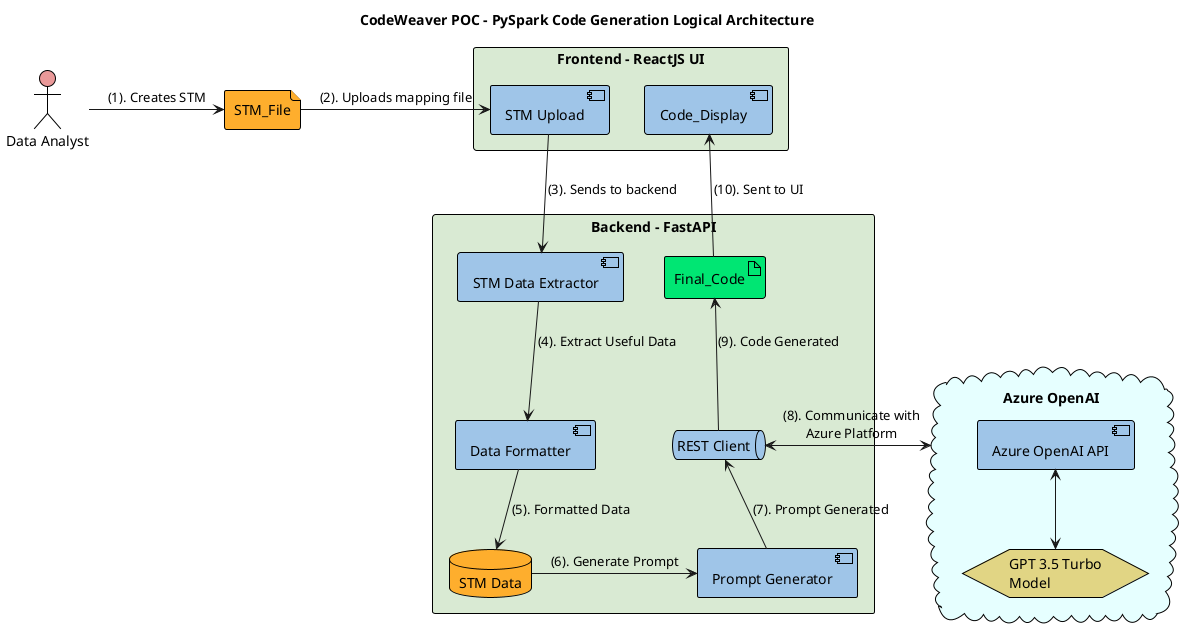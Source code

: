 @startuml

'https://plantuml.com/deployment-diagram
title CodeWeaver POC - PySpark Code Generation Logical Architecture

actor User as "Data Analyst"

file STM_File

rectangle UI as "Frontend - ReactJS UI"  {
    component Uploader as "STM Upload"
    component Code_Display
}

rectangle Preprocessor as "Backend - FastAPI" {
    component Extractor as "STM Data Extractor"
    component Formatter as "Data Formatter"

    database STM_Data as "STM Data"

    component Prompt_Gen as "Prompt Generator"

    queue REST_Client as "REST Client"

    artifact Final_Code
}


cloud Cloud_Platform as "Azure OpenAI" {
    component Azure_API as "Azure OpenAI API"
    hexagon OpenAI as "GPT 3.5 Turbo\nModel"
}


User -> STM_File : (1). Creates STM
STM_File -> Uploader : (2). Uploads mapping file
Uploader --> Extractor : (3). Sends to backend
Extractor -do-> Formatter : (4). Extract Useful Data
Formatter -do-> STM_Data : (5). Formatted Data
STM_Data -le-> Prompt_Gen : (6). Generate Prompt
Prompt_Gen -up-> REST_Client : (7). Prompt Generated
REST_Client <-le-> Cloud_Platform : (8). Communicate with\nAzure Platform
Azure_API <--> OpenAI
REST_Client -up-> Final_Code : (9). Code Generated
Final_Code -> Code_Display : (10). Sent to UI


<style>
actor {
  BackGroundColor #ea9999
  LineThickness 1
  LineColor black
}
agent {
  BackGroundColor #f80c12
  LineThickness 1
  LineColor black
}
artifact {
  BackGroundColor #00e673
  LineThickness 1
  LineColor black
}
boundary {
  BackGroundColor #ee1100
  LineThickness 1
  LineColor black
}
card {
  BackGroundColor #ffbf00
  LineThickness 1
  LineColor black
}
circle {
  BackGroundColor #ff3311
  LineThickness 1
  LineColor black
}
cloud {
  BackGroundColor #e6ffff
  LineThickness 1
  LineColor black
}
collections {
  BackGroundColor #00ffbf
  LineThickness 1
  LineColor black
}
component {
  BackGroundColor #9fc5e8
  LineThickness 1
  LineColor black
}
control {
  BackGroundColor #ff6644
  LineThickness 1
  LineColor black
}
database {
  BackGroundColor #feae2d
  LineThickness 1
  LineColor black
}
entity {
  BackGroundColor #feae2d
  LineThickness 1
  LineColor black
}
file {
  BackGroundColor #feae2d
  LineThickness 1
  LineColor black
}
folder {
  BackGroundColor #ccbb33
  LineThickness 1
  LineColor black
}
frame {
  BackGroundColor #ccf2ff
  LineThickness 1
  LineColor black
}
hexagon {
  BackGroundColor #e1d584
  LineThickness 1
  LineColor black
}
interface {
  BackGroundColor #69d025
  LineThickness 1
  LineColor black
}
label {
  BackGroundColor black
  LineThickness 1
  LineColor black
}
node {
  BackGroundColor #22ccaa
  LineThickness 1
  LineColor black
}
package {
  BackGroundColor #16e9e6
  LineThickness 1
  LineColor black
}
person {
  BackGroundColor #11aabb
  LineThickness 1
  LineColor black
}
queue {
  BackGroundColor #9fc5e8
  LineThickness 1
  LineColor black
}
rectangle {
  BackGroundColor #d9ead3
  LineThickness 1
  LineColor black
}
stack {
  BackGroundColor #3311bb
  LineThickness 1
  LineColor black
}
storage {
  BackGroundColor #3b0cbd
  LineThickness 1
  LineColor black
}
usecase {
  BackGroundColor #442299
  LineThickness 1
  LineColor black
}
</style>


@enduml
